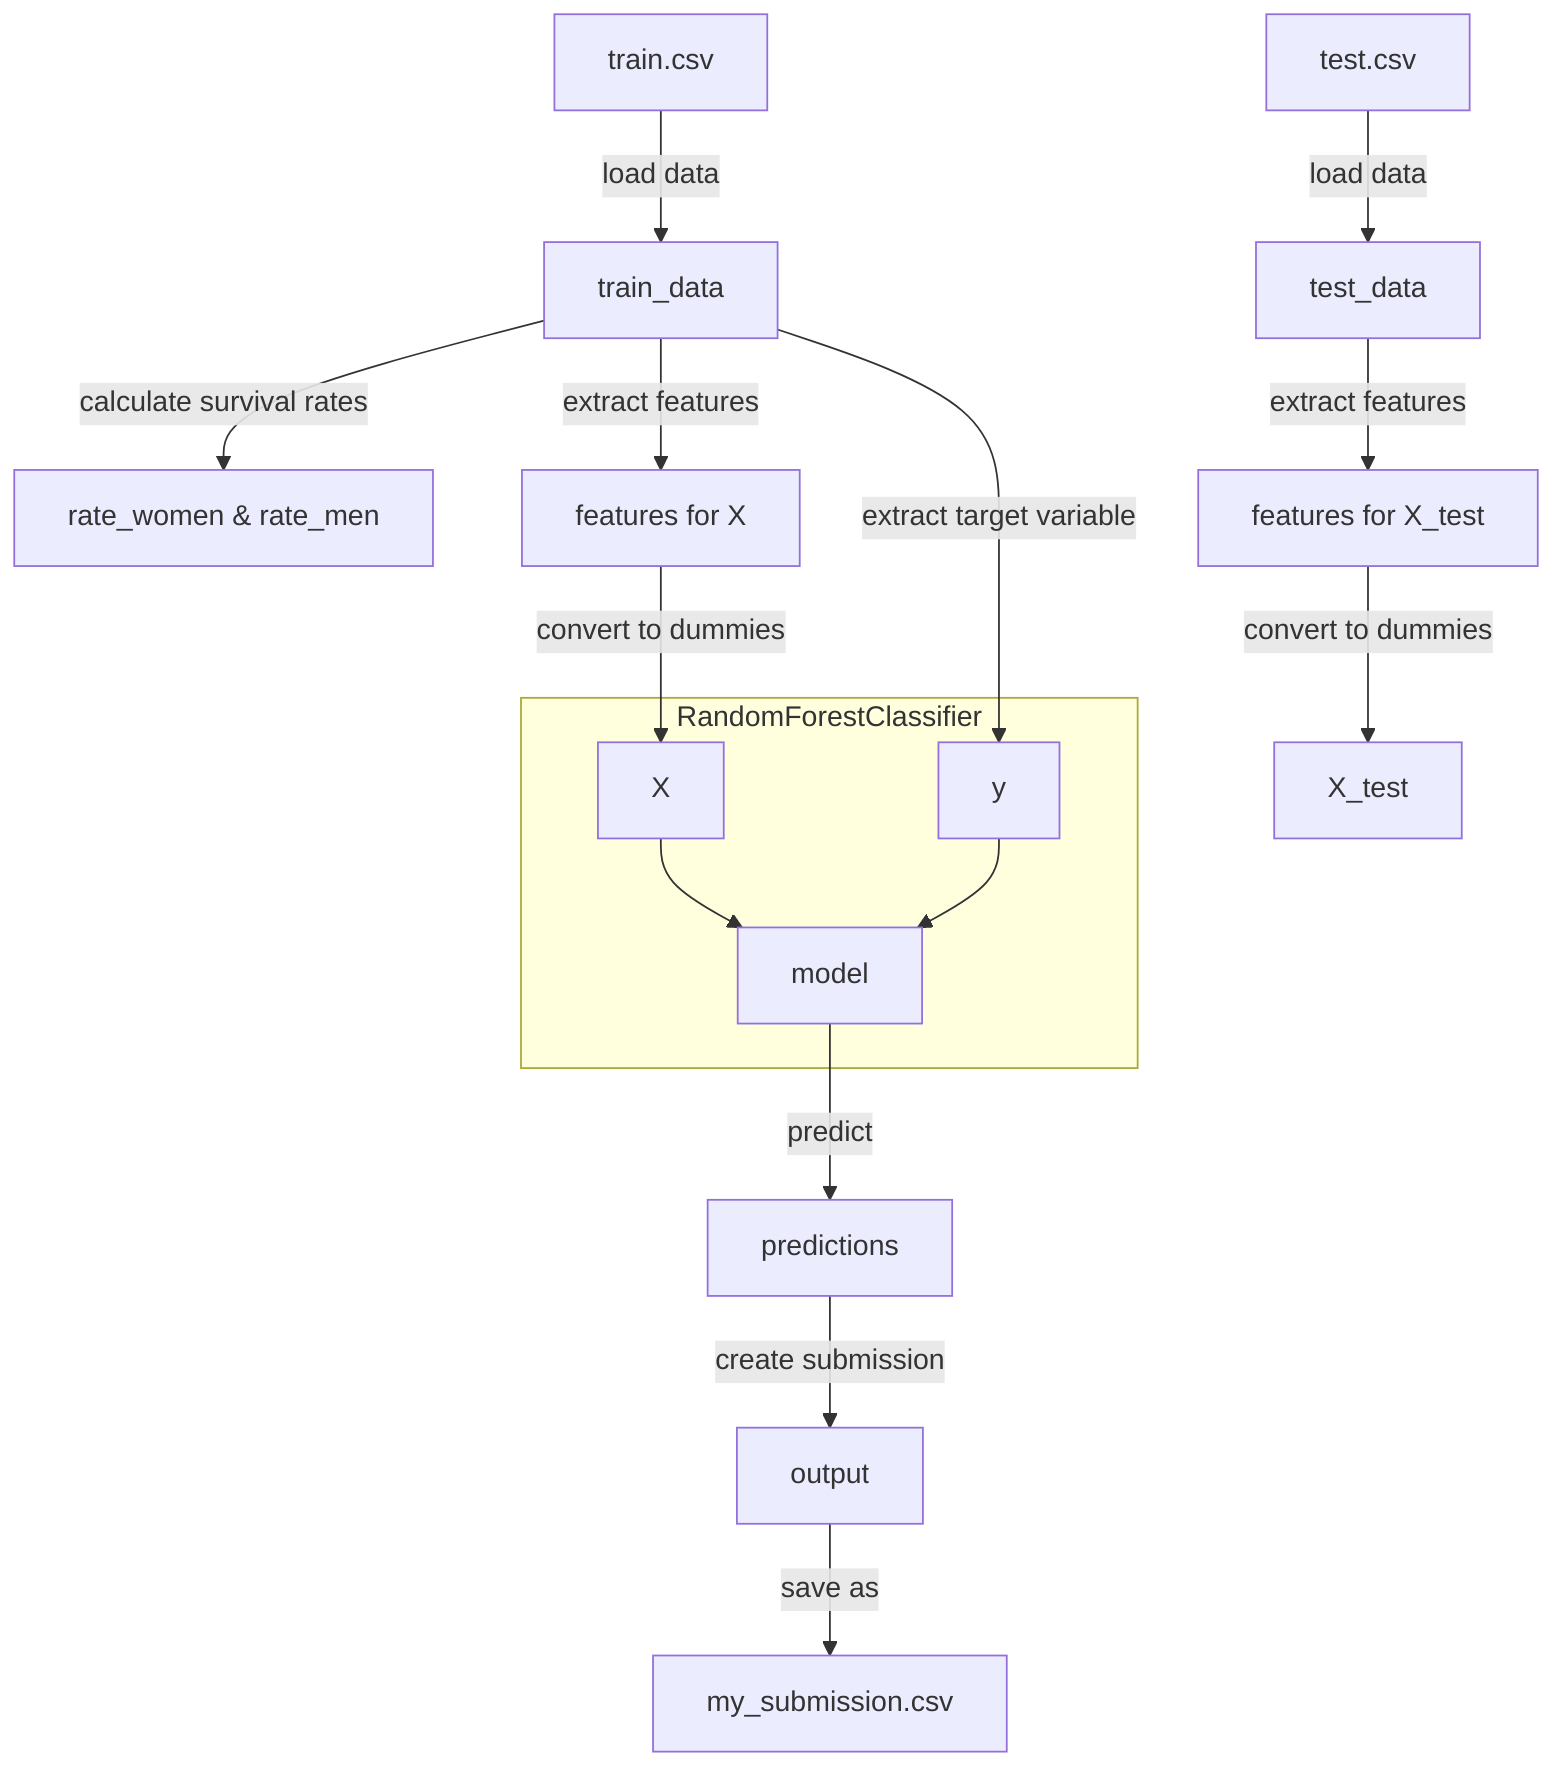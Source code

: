 flowchart TD
    %% Data Sources
    A[train.csv] -->|load data| B[train_data]
    C[test.csv] -->|load data| D[test_data]

    %% Data Transformations and Calculations
    B -->|calculate survival rates| E[rate_women & rate_men]
    B -->|extract target variable| F[y]
    B -->|extract features| G[features for X]
    D -->|extract features| H[features for X_test]
    
    %% Model Training
    G -->|convert to dummies| I[X]
    H -->|convert to dummies| J[X_test]
    subgraph RandomForestClassifier
        I --> K[model]
        F --> K
    end

    %% Predictions
    K -->|predict| L[predictions]
    L -->|create submission| M[output]
    M -->|save as| N["my_submission.csv"]

    %% Comments
    %% A: Source of training data
    %% B: DataFrame of the training data
    %% C: Source of test data
    %% D: DataFrame of the test data
    %% E: Survival rates calculation
    %% F: Target variable for model training
    %% G, H: Features extracted for modeling
    %% I, J: Feature sets after converting to dummy variables
    %% K: Random Forest model used for training and prediction
    %% L: Prediction outcomes by the model
    %% M: DataFrame prepared for submission
    %% N: Output file containing predictions